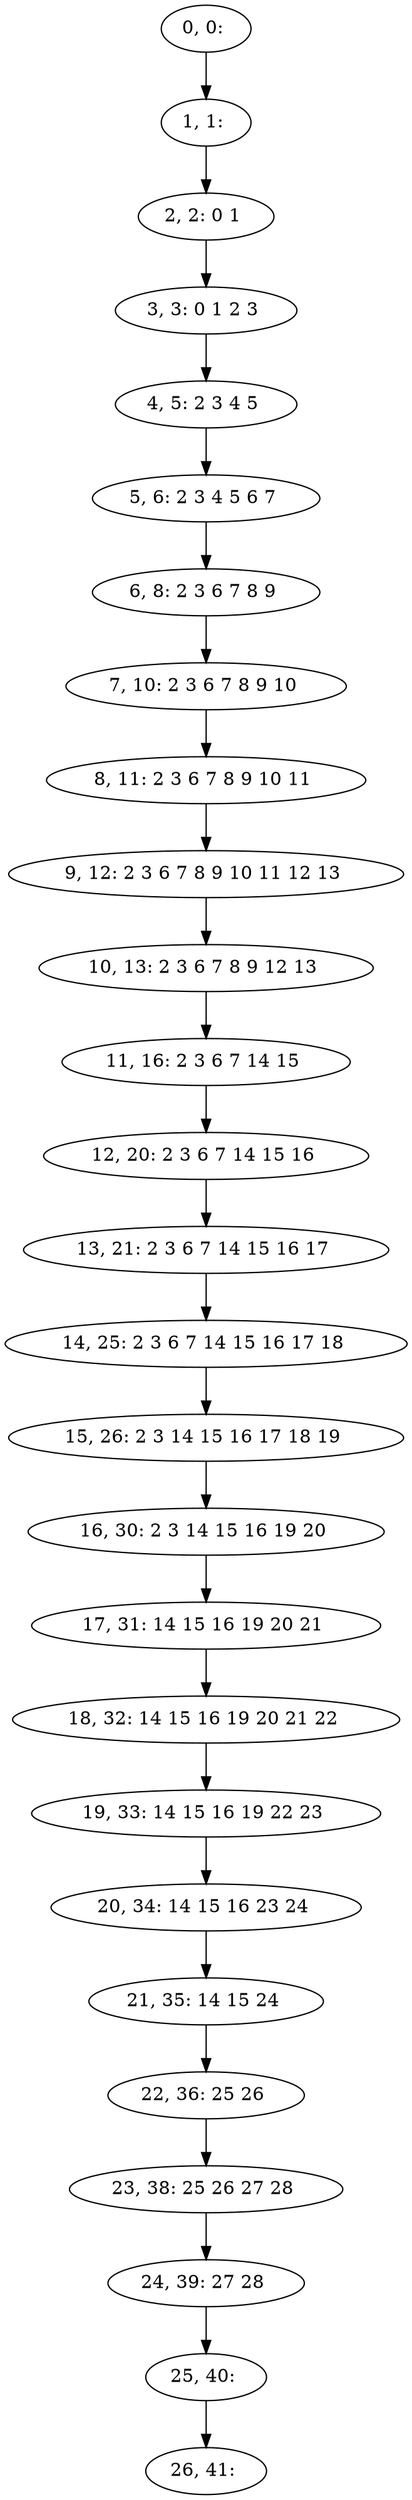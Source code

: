 digraph G {
0[label="0, 0: "];
1[label="1, 1: "];
2[label="2, 2: 0 1 "];
3[label="3, 3: 0 1 2 3 "];
4[label="4, 5: 2 3 4 5 "];
5[label="5, 6: 2 3 4 5 6 7 "];
6[label="6, 8: 2 3 6 7 8 9 "];
7[label="7, 10: 2 3 6 7 8 9 10 "];
8[label="8, 11: 2 3 6 7 8 9 10 11 "];
9[label="9, 12: 2 3 6 7 8 9 10 11 12 13 "];
10[label="10, 13: 2 3 6 7 8 9 12 13 "];
11[label="11, 16: 2 3 6 7 14 15 "];
12[label="12, 20: 2 3 6 7 14 15 16 "];
13[label="13, 21: 2 3 6 7 14 15 16 17 "];
14[label="14, 25: 2 3 6 7 14 15 16 17 18 "];
15[label="15, 26: 2 3 14 15 16 17 18 19 "];
16[label="16, 30: 2 3 14 15 16 19 20 "];
17[label="17, 31: 14 15 16 19 20 21 "];
18[label="18, 32: 14 15 16 19 20 21 22 "];
19[label="19, 33: 14 15 16 19 22 23 "];
20[label="20, 34: 14 15 16 23 24 "];
21[label="21, 35: 14 15 24 "];
22[label="22, 36: 25 26 "];
23[label="23, 38: 25 26 27 28 "];
24[label="24, 39: 27 28 "];
25[label="25, 40: "];
26[label="26, 41: "];
0->1 ;
1->2 ;
2->3 ;
3->4 ;
4->5 ;
5->6 ;
6->7 ;
7->8 ;
8->9 ;
9->10 ;
10->11 ;
11->12 ;
12->13 ;
13->14 ;
14->15 ;
15->16 ;
16->17 ;
17->18 ;
18->19 ;
19->20 ;
20->21 ;
21->22 ;
22->23 ;
23->24 ;
24->25 ;
25->26 ;
}
